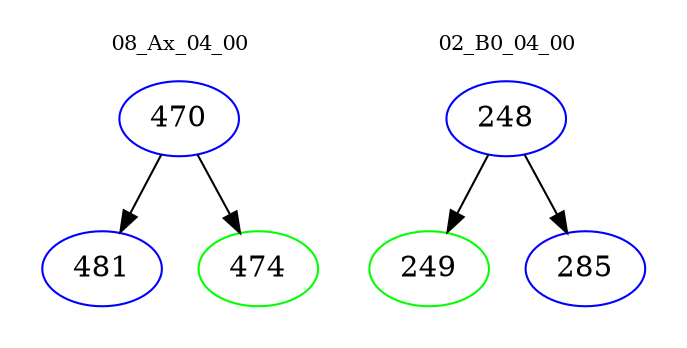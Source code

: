 digraph{
subgraph cluster_0 {
color = white
label = "08_Ax_04_00";
fontsize=10;
T0_470 [label="470", color="blue"]
T0_470 -> T0_481 [color="black"]
T0_481 [label="481", color="blue"]
T0_470 -> T0_474 [color="black"]
T0_474 [label="474", color="green"]
}
subgraph cluster_1 {
color = white
label = "02_B0_04_00";
fontsize=10;
T1_248 [label="248", color="blue"]
T1_248 -> T1_249 [color="black"]
T1_249 [label="249", color="green"]
T1_248 -> T1_285 [color="black"]
T1_285 [label="285", color="blue"]
}
}
